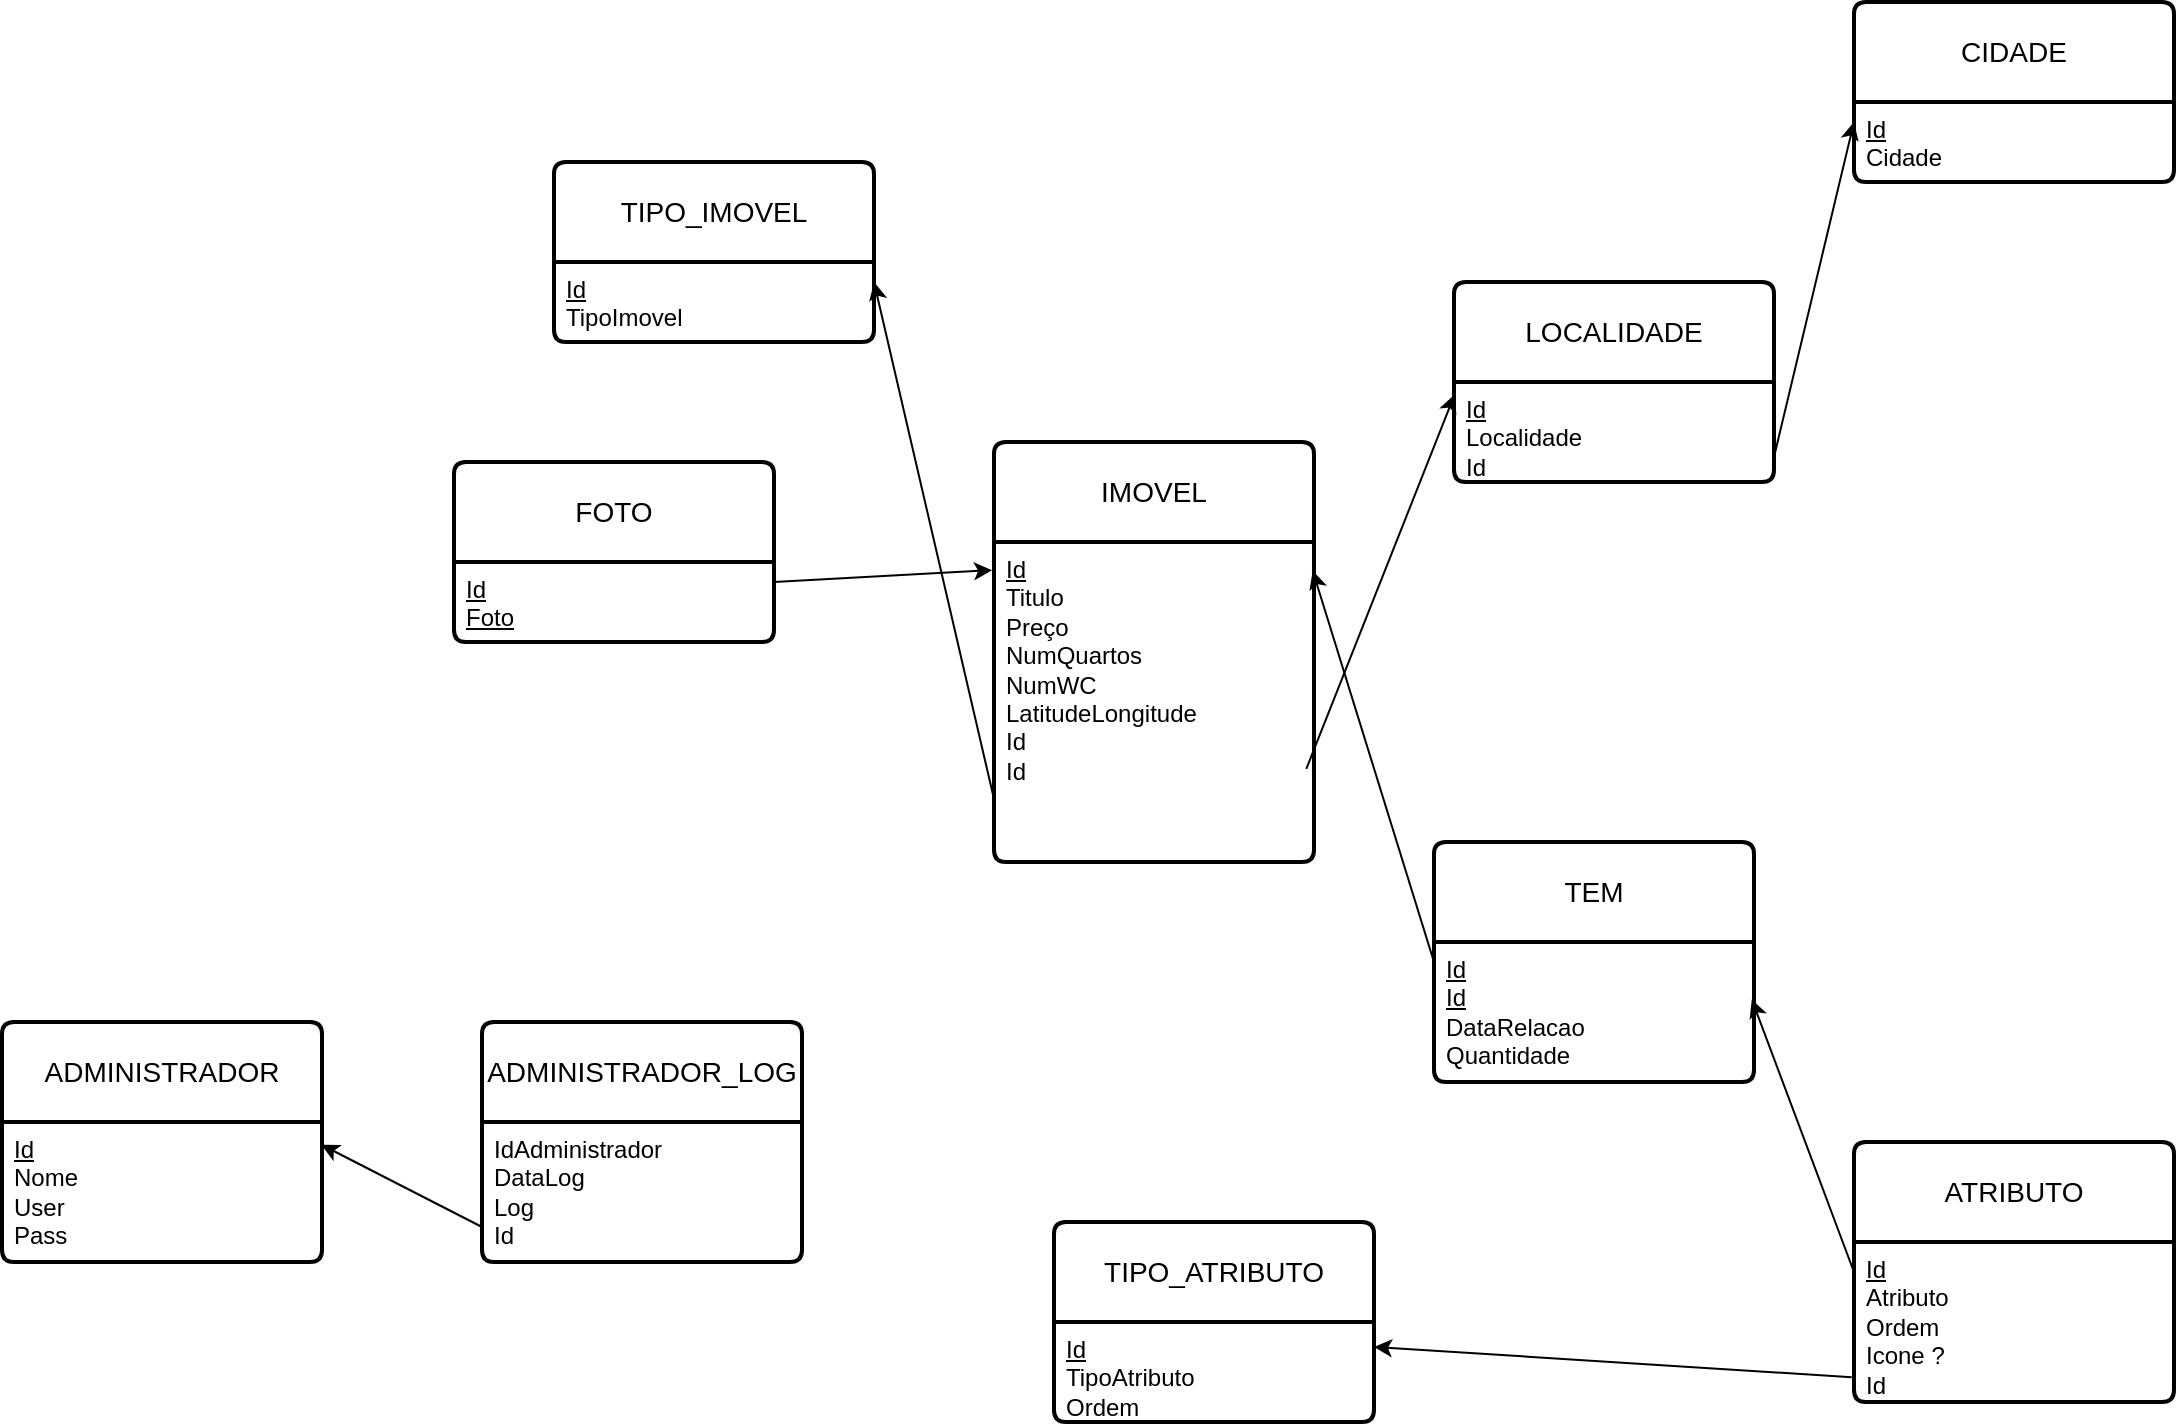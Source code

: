 <mxfile version="28.2.7">
  <diagram name="Página-1" id="3JuTgJGZ8qk_Prqm61UE">
    <mxGraphModel dx="1178" dy="755" grid="1" gridSize="10" guides="1" tooltips="1" connect="1" arrows="1" fold="1" page="1" pageScale="1" pageWidth="827" pageHeight="1169" math="0" shadow="0">
      <root>
        <mxCell id="0" />
        <mxCell id="1" parent="0" />
        <mxCell id="kZ7_r7lV-dHYlGcdujMQ-1" value="ADMINISTRADOR_LOG" style="swimlane;childLayout=stackLayout;horizontal=1;startSize=50;horizontalStack=0;rounded=1;fontSize=14;fontStyle=0;strokeWidth=2;resizeParent=0;resizeLast=1;shadow=0;dashed=0;align=center;arcSize=4;whiteSpace=wrap;html=1;" parent="1" vertex="1">
          <mxGeometry x="254" y="560" width="160" height="120" as="geometry" />
        </mxCell>
        <mxCell id="kZ7_r7lV-dHYlGcdujMQ-2" value="IdAdministrador&lt;div&gt;DataLog&lt;/div&gt;&lt;div&gt;Log&lt;/div&gt;&lt;div&gt;Id&lt;/div&gt;" style="align=left;strokeColor=none;fillColor=none;spacingLeft=4;spacingRight=4;fontSize=12;verticalAlign=top;resizable=0;rotatable=0;part=1;html=1;whiteSpace=wrap;" parent="kZ7_r7lV-dHYlGcdujMQ-1" vertex="1">
          <mxGeometry y="50" width="160" height="70" as="geometry" />
        </mxCell>
        <mxCell id="kZ7_r7lV-dHYlGcdujMQ-3" value="IMOVEL" style="swimlane;childLayout=stackLayout;horizontal=1;startSize=50;horizontalStack=0;rounded=1;fontSize=14;fontStyle=0;strokeWidth=2;resizeParent=0;resizeLast=1;shadow=0;align=center;arcSize=4;whiteSpace=wrap;html=1;" parent="1" vertex="1">
          <mxGeometry x="510" y="270" width="160" height="210" as="geometry" />
        </mxCell>
        <mxCell id="kZ7_r7lV-dHYlGcdujMQ-4" value="&lt;u&gt;Id&lt;/u&gt;&lt;div&gt;&lt;div&gt;Titulo&lt;/div&gt;&lt;div&gt;Preço&lt;/div&gt;&lt;div&gt;NumQuartos&lt;/div&gt;&lt;div&gt;NumWC&lt;/div&gt;&lt;div&gt;LatitudeLongitude&lt;/div&gt;&lt;/div&gt;&lt;div&gt;Id&lt;/div&gt;&lt;div&gt;Id&lt;/div&gt;" style="align=left;strokeColor=none;fillColor=none;spacingLeft=4;spacingRight=4;fontSize=12;verticalAlign=top;resizable=0;rotatable=0;part=1;html=1;whiteSpace=wrap;" parent="kZ7_r7lV-dHYlGcdujMQ-3" vertex="1">
          <mxGeometry y="50" width="160" height="160" as="geometry" />
        </mxCell>
        <mxCell id="kZ7_r7lV-dHYlGcdujMQ-5" value="LOCALIDADE" style="swimlane;childLayout=stackLayout;horizontal=1;startSize=50;horizontalStack=0;rounded=1;fontSize=14;fontStyle=0;strokeWidth=2;resizeParent=0;resizeLast=1;shadow=0;dashed=0;align=center;arcSize=4;whiteSpace=wrap;html=1;" parent="1" vertex="1">
          <mxGeometry x="740" y="190" width="160" height="100" as="geometry" />
        </mxCell>
        <mxCell id="kZ7_r7lV-dHYlGcdujMQ-6" value="&lt;u&gt;Id&lt;/u&gt;&lt;div&gt;Localidade&lt;/div&gt;&lt;div&gt;Id&lt;/div&gt;" style="align=left;strokeColor=none;fillColor=none;spacingLeft=4;spacingRight=4;fontSize=12;verticalAlign=top;resizable=0;rotatable=0;part=1;html=1;whiteSpace=wrap;" parent="kZ7_r7lV-dHYlGcdujMQ-5" vertex="1">
          <mxGeometry y="50" width="160" height="50" as="geometry" />
        </mxCell>
        <mxCell id="kZ7_r7lV-dHYlGcdujMQ-7" value="TIPO_ATRIBUTO" style="swimlane;childLayout=stackLayout;horizontal=1;startSize=50;horizontalStack=0;rounded=1;fontSize=14;fontStyle=0;strokeWidth=2;resizeParent=0;resizeLast=1;shadow=0;dashed=0;align=center;arcSize=4;whiteSpace=wrap;html=1;" parent="1" vertex="1">
          <mxGeometry x="540" y="660" width="160" height="100" as="geometry" />
        </mxCell>
        <mxCell id="kZ7_r7lV-dHYlGcdujMQ-8" value="&lt;u&gt;Id&lt;/u&gt;&lt;div&gt;TipoAtributo&lt;/div&gt;&lt;div&gt;Ordem&lt;/div&gt;" style="align=left;strokeColor=none;fillColor=none;spacingLeft=4;spacingRight=4;fontSize=12;verticalAlign=top;resizable=0;rotatable=0;part=1;html=1;whiteSpace=wrap;" parent="kZ7_r7lV-dHYlGcdujMQ-7" vertex="1">
          <mxGeometry y="50" width="160" height="50" as="geometry" />
        </mxCell>
        <mxCell id="kZ7_r7lV-dHYlGcdujMQ-9" value="TIPO_IMOVEL" style="swimlane;childLayout=stackLayout;horizontal=1;startSize=50;horizontalStack=0;rounded=1;fontSize=14;fontStyle=0;strokeWidth=2;resizeParent=0;resizeLast=1;shadow=0;dashed=0;align=center;arcSize=4;whiteSpace=wrap;html=1;" parent="1" vertex="1">
          <mxGeometry x="290" y="130" width="160" height="90" as="geometry" />
        </mxCell>
        <mxCell id="kZ7_r7lV-dHYlGcdujMQ-10" value="&lt;u&gt;Id&lt;/u&gt;&lt;div&gt;TipoImovel&lt;/div&gt;" style="align=left;strokeColor=none;fillColor=none;spacingLeft=4;spacingRight=4;fontSize=12;verticalAlign=top;resizable=0;rotatable=0;part=1;html=1;whiteSpace=wrap;" parent="kZ7_r7lV-dHYlGcdujMQ-9" vertex="1">
          <mxGeometry y="50" width="160" height="40" as="geometry" />
        </mxCell>
        <mxCell id="kZ7_r7lV-dHYlGcdujMQ-11" value="CIDADE" style="swimlane;childLayout=stackLayout;horizontal=1;startSize=50;horizontalStack=0;rounded=1;fontSize=14;fontStyle=0;strokeWidth=2;resizeParent=0;resizeLast=1;shadow=0;dashed=0;align=center;arcSize=4;whiteSpace=wrap;html=1;" parent="1" vertex="1">
          <mxGeometry x="940" y="50" width="160" height="90" as="geometry" />
        </mxCell>
        <mxCell id="kZ7_r7lV-dHYlGcdujMQ-12" value="&lt;u&gt;Id&lt;/u&gt;&lt;div&gt;Cidade&lt;/div&gt;" style="align=left;strokeColor=none;fillColor=none;spacingLeft=4;spacingRight=4;fontSize=12;verticalAlign=top;resizable=0;rotatable=0;part=1;html=1;whiteSpace=wrap;" parent="kZ7_r7lV-dHYlGcdujMQ-11" vertex="1">
          <mxGeometry y="50" width="160" height="40" as="geometry" />
        </mxCell>
        <mxCell id="kZ7_r7lV-dHYlGcdujMQ-13" value="ATRIBUTO" style="swimlane;childLayout=stackLayout;horizontal=1;startSize=50;horizontalStack=0;rounded=1;fontSize=14;fontStyle=0;strokeWidth=2;resizeParent=0;resizeLast=1;shadow=0;dashed=0;align=center;arcSize=4;whiteSpace=wrap;html=1;" parent="1" vertex="1">
          <mxGeometry x="940" y="620" width="160" height="130" as="geometry" />
        </mxCell>
        <mxCell id="kZ7_r7lV-dHYlGcdujMQ-14" value="&lt;u&gt;Id&lt;/u&gt;&lt;div&gt;Atributo&lt;/div&gt;&lt;div&gt;Ordem&lt;/div&gt;&lt;div&gt;Icone ?&lt;/div&gt;&lt;div&gt;Id&lt;/div&gt;" style="align=left;strokeColor=none;fillColor=none;spacingLeft=4;spacingRight=4;fontSize=12;verticalAlign=top;resizable=0;rotatable=0;part=1;html=1;whiteSpace=wrap;" parent="kZ7_r7lV-dHYlGcdujMQ-13" vertex="1">
          <mxGeometry y="50" width="160" height="80" as="geometry" />
        </mxCell>
        <mxCell id="kZ7_r7lV-dHYlGcdujMQ-19" value="ADMINISTRADOR" style="swimlane;childLayout=stackLayout;horizontal=1;startSize=50;horizontalStack=0;rounded=1;fontSize=14;fontStyle=0;strokeWidth=2;resizeParent=0;resizeLast=1;shadow=0;dashed=0;align=center;arcSize=4;whiteSpace=wrap;html=1;" parent="1" vertex="1">
          <mxGeometry x="14" y="560" width="160" height="120" as="geometry" />
        </mxCell>
        <mxCell id="kZ7_r7lV-dHYlGcdujMQ-20" value="&lt;u&gt;Id&lt;/u&gt;&lt;div&gt;Nome&lt;/div&gt;&lt;div&gt;User&lt;/div&gt;&lt;div&gt;Pass&lt;/div&gt;" style="align=left;strokeColor=none;fillColor=none;spacingLeft=4;spacingRight=4;fontSize=12;verticalAlign=top;resizable=0;rotatable=0;part=1;html=1;whiteSpace=wrap;" parent="kZ7_r7lV-dHYlGcdujMQ-19" vertex="1">
          <mxGeometry y="50" width="160" height="70" as="geometry" />
        </mxCell>
        <mxCell id="kZ7_r7lV-dHYlGcdujMQ-21" value="" style="endArrow=classic;html=1;rounded=0;entryX=0;entryY=0.25;entryDx=0;entryDy=0;exitX=1;exitY=0.75;exitDx=0;exitDy=0;" parent="1" source="kZ7_r7lV-dHYlGcdujMQ-6" target="kZ7_r7lV-dHYlGcdujMQ-12" edge="1">
          <mxGeometry width="50" height="50" relative="1" as="geometry">
            <mxPoint x="760" y="480" as="sourcePoint" />
            <mxPoint x="810" y="430" as="targetPoint" />
          </mxGeometry>
        </mxCell>
        <mxCell id="kZ7_r7lV-dHYlGcdujMQ-22" value="" style="endArrow=classic;html=1;rounded=0;entryX=0.002;entryY=0.126;entryDx=0;entryDy=0;entryPerimeter=0;exitX=0.976;exitY=0.709;exitDx=0;exitDy=0;exitPerimeter=0;" parent="1" source="kZ7_r7lV-dHYlGcdujMQ-4" target="kZ7_r7lV-dHYlGcdujMQ-6" edge="1">
          <mxGeometry width="50" height="50" relative="1" as="geometry">
            <mxPoint x="740" y="250" as="sourcePoint" />
            <mxPoint x="750" y="410" as="targetPoint" />
          </mxGeometry>
        </mxCell>
        <mxCell id="kZ7_r7lV-dHYlGcdujMQ-23" value="" style="endArrow=classic;html=1;rounded=0;entryX=1;entryY=0.25;entryDx=0;entryDy=0;exitX=0.002;exitY=0.812;exitDx=0;exitDy=0;exitPerimeter=0;" parent="1" source="kZ7_r7lV-dHYlGcdujMQ-4" target="kZ7_r7lV-dHYlGcdujMQ-10" edge="1">
          <mxGeometry width="50" height="50" relative="1" as="geometry">
            <mxPoint x="700" y="290" as="sourcePoint" />
            <mxPoint x="750" y="240" as="targetPoint" />
          </mxGeometry>
        </mxCell>
        <mxCell id="kZ7_r7lV-dHYlGcdujMQ-24" value="" style="endArrow=classic;html=1;rounded=0;entryX=0.998;entryY=0.162;entryDx=0;entryDy=0;entryPerimeter=0;exitX=0;exitY=0.75;exitDx=0;exitDy=0;" parent="1" source="kZ7_r7lV-dHYlGcdujMQ-2" target="kZ7_r7lV-dHYlGcdujMQ-20" edge="1">
          <mxGeometry width="50" height="50" relative="1" as="geometry">
            <mxPoint x="114" y="650" as="sourcePoint" />
            <mxPoint x="164" y="600" as="targetPoint" />
          </mxGeometry>
        </mxCell>
        <mxCell id="kZ7_r7lV-dHYlGcdujMQ-27" value="TEM" style="swimlane;childLayout=stackLayout;horizontal=1;startSize=50;horizontalStack=0;rounded=1;fontSize=14;fontStyle=0;strokeWidth=2;resizeParent=0;resizeLast=1;shadow=0;dashed=0;align=center;arcSize=4;whiteSpace=wrap;html=1;" parent="1" vertex="1">
          <mxGeometry x="730" y="470" width="160" height="120" as="geometry" />
        </mxCell>
        <mxCell id="kZ7_r7lV-dHYlGcdujMQ-28" value="&lt;u&gt;Id&lt;/u&gt;&lt;div&gt;&lt;u&gt;Id&lt;/u&gt;&lt;/div&gt;&lt;div&gt;DataRelacao&lt;/div&gt;&lt;div&gt;Quantidade&lt;/div&gt;" style="align=left;strokeColor=none;fillColor=none;spacingLeft=4;spacingRight=4;fontSize=12;verticalAlign=top;resizable=0;rotatable=0;part=1;html=1;whiteSpace=wrap;" parent="kZ7_r7lV-dHYlGcdujMQ-27" vertex="1">
          <mxGeometry y="50" width="160" height="70" as="geometry" />
        </mxCell>
        <mxCell id="kZ7_r7lV-dHYlGcdujMQ-29" value="" style="endArrow=classic;html=1;rounded=0;entryX=0.996;entryY=0.09;entryDx=0;entryDy=0;entryPerimeter=0;exitX=0;exitY=0.5;exitDx=0;exitDy=0;" parent="1" source="kZ7_r7lV-dHYlGcdujMQ-27" target="kZ7_r7lV-dHYlGcdujMQ-4" edge="1">
          <mxGeometry width="50" height="50" relative="1" as="geometry">
            <mxPoint x="720" y="380" as="sourcePoint" />
            <mxPoint x="770" y="330" as="targetPoint" />
          </mxGeometry>
        </mxCell>
        <mxCell id="kZ7_r7lV-dHYlGcdujMQ-30" value="" style="endArrow=classic;html=1;rounded=0;entryX=0.993;entryY=0.41;entryDx=0;entryDy=0;entryPerimeter=0;exitX=0;exitY=0.5;exitDx=0;exitDy=0;" parent="1" source="kZ7_r7lV-dHYlGcdujMQ-13" target="kZ7_r7lV-dHYlGcdujMQ-28" edge="1">
          <mxGeometry width="50" height="50" relative="1" as="geometry">
            <mxPoint x="720" y="380" as="sourcePoint" />
            <mxPoint x="770" y="330" as="targetPoint" />
          </mxGeometry>
        </mxCell>
        <mxCell id="kZ7_r7lV-dHYlGcdujMQ-31" value="" style="endArrow=classic;html=1;rounded=0;exitX=-0.007;exitY=0.845;exitDx=0;exitDy=0;exitPerimeter=0;entryX=1;entryY=0.25;entryDx=0;entryDy=0;" parent="1" source="kZ7_r7lV-dHYlGcdujMQ-14" target="kZ7_r7lV-dHYlGcdujMQ-8" edge="1">
          <mxGeometry width="50" height="50" relative="1" as="geometry">
            <mxPoint x="720" y="600" as="sourcePoint" />
            <mxPoint x="770" y="550" as="targetPoint" />
          </mxGeometry>
        </mxCell>
        <mxCell id="HgFSY89uhn0abP8fxKUV-1" value="FOTO" style="swimlane;childLayout=stackLayout;horizontal=1;startSize=50;horizontalStack=0;rounded=1;fontSize=14;fontStyle=0;strokeWidth=2;resizeParent=0;resizeLast=1;shadow=0;align=center;arcSize=4;whiteSpace=wrap;html=1;" vertex="1" parent="1">
          <mxGeometry x="240" y="280" width="160" height="90" as="geometry" />
        </mxCell>
        <mxCell id="HgFSY89uhn0abP8fxKUV-2" value="&lt;u&gt;Id&lt;/u&gt;&lt;div&gt;&lt;u&gt;Foto&lt;/u&gt;&lt;/div&gt;" style="align=left;strokeColor=none;fillColor=none;spacingLeft=4;spacingRight=4;fontSize=12;verticalAlign=top;resizable=0;rotatable=0;part=1;html=1;whiteSpace=wrap;" vertex="1" parent="HgFSY89uhn0abP8fxKUV-1">
          <mxGeometry y="50" width="160" height="40" as="geometry" />
        </mxCell>
        <mxCell id="HgFSY89uhn0abP8fxKUV-3" value="" style="endArrow=classic;html=1;rounded=0;exitX=1;exitY=0.25;exitDx=0;exitDy=0;entryX=-0.006;entryY=0.088;entryDx=0;entryDy=0;entryPerimeter=0;" edge="1" parent="1" source="HgFSY89uhn0abP8fxKUV-2" target="kZ7_r7lV-dHYlGcdujMQ-4">
          <mxGeometry width="50" height="50" relative="1" as="geometry">
            <mxPoint x="580" y="420" as="sourcePoint" />
            <mxPoint x="630" y="370" as="targetPoint" />
          </mxGeometry>
        </mxCell>
      </root>
    </mxGraphModel>
  </diagram>
</mxfile>
